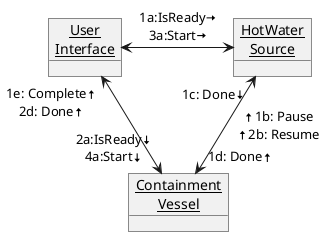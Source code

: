 @startuml Figure_11.8
object "__User__\n__Interface__" as UserInterface
object "__HotWater__\n__Source__" as HotWaterSource
object "__Containment__\n__Vessel__" as ContainmentVessel

UserInterface <-> HotWaterSource : 1a:IsReady<&arrow-right>\n3a:Start<&arrow-right>
UserInterface "1e: Complete<&arrow-top>\n2d: Done<&arrow-top>" <--> "2a:IsReady<&arrow-bottom>\n4a:Start<&arrow-bottom>" ContainmentVessel
HotWaterSource "1c: Done<&arrow-bottom>" <--> "1d: Done<&arrow-top>" ContainmentVessel : <&arrow-top>1b: Pause\n<&arrow-top>2b: Resume
@enduml